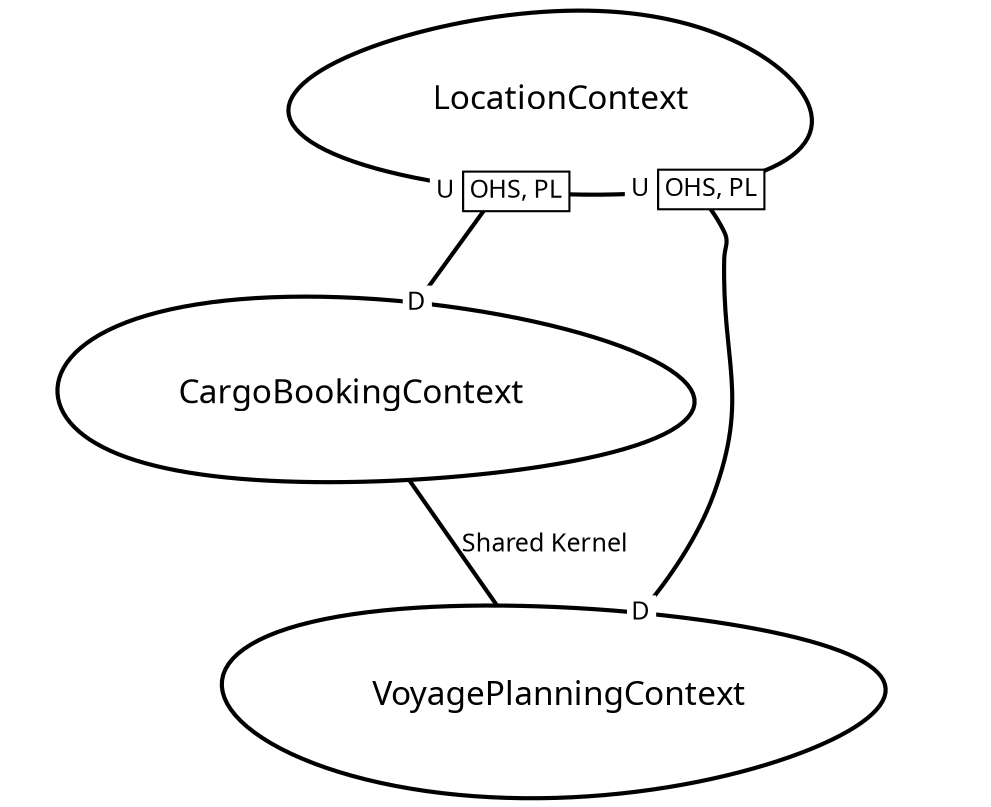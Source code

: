 digraph "ContextMapGraph" {
graph ["imagepath"="/tmp/GraphvizJava"]
"CargoBookingContext" ["margin"="0.3","orientation"="142","shape"="egg","fontsize"="16","style"="bold","label"="CargoBookingContext\n","fontname"="sans-serif"]
"VoyagePlanningContext" ["margin"="0.3","orientation"="287","shape"="egg","fontsize"="16","style"="bold","label"="VoyagePlanningContext\n","fontname"="sans-serif"]
"LocationContext" ["margin"="0.3","orientation"="345","shape"="egg","fontsize"="16","style"="bold","label"="LocationContext\n","fontname"="sans-serif"]
"CargoBookingContext" -> "VoyagePlanningContext" ["fontsize"="12","style"="bold","label"="Shared Kernel","dir"="none","fontname"="sans-serif"]
"LocationContext" -> "CargoBookingContext" ["headlabel"=<<table cellspacing="0" cellborder="0" border="0">
<tr><td bgcolor="white">D</td></tr>
</table>>,"labeldistance"="0","fontsize"="12","taillabel"=<<table cellspacing="0" cellborder="1" border="0">
<tr><td bgcolor="white" sides="r">U</td><td sides="trbl" bgcolor="white"><font>OHS, PL</font></td></tr>
</table>>,"style"="bold","label"="                                        ","dir"="none","fontname"="sans-serif"]
"LocationContext" -> "VoyagePlanningContext" ["headlabel"=<<table cellspacing="0" cellborder="0" border="0">
<tr><td bgcolor="white">D</td></tr>
</table>>,"labeldistance"="0","fontsize"="12","taillabel"=<<table cellspacing="0" cellborder="1" border="0">
<tr><td bgcolor="white" sides="r">U</td><td sides="trbl" bgcolor="white"><font>OHS, PL</font></td></tr>
</table>>,"style"="bold","label"="                                        ","dir"="none","fontname"="sans-serif"]
}
